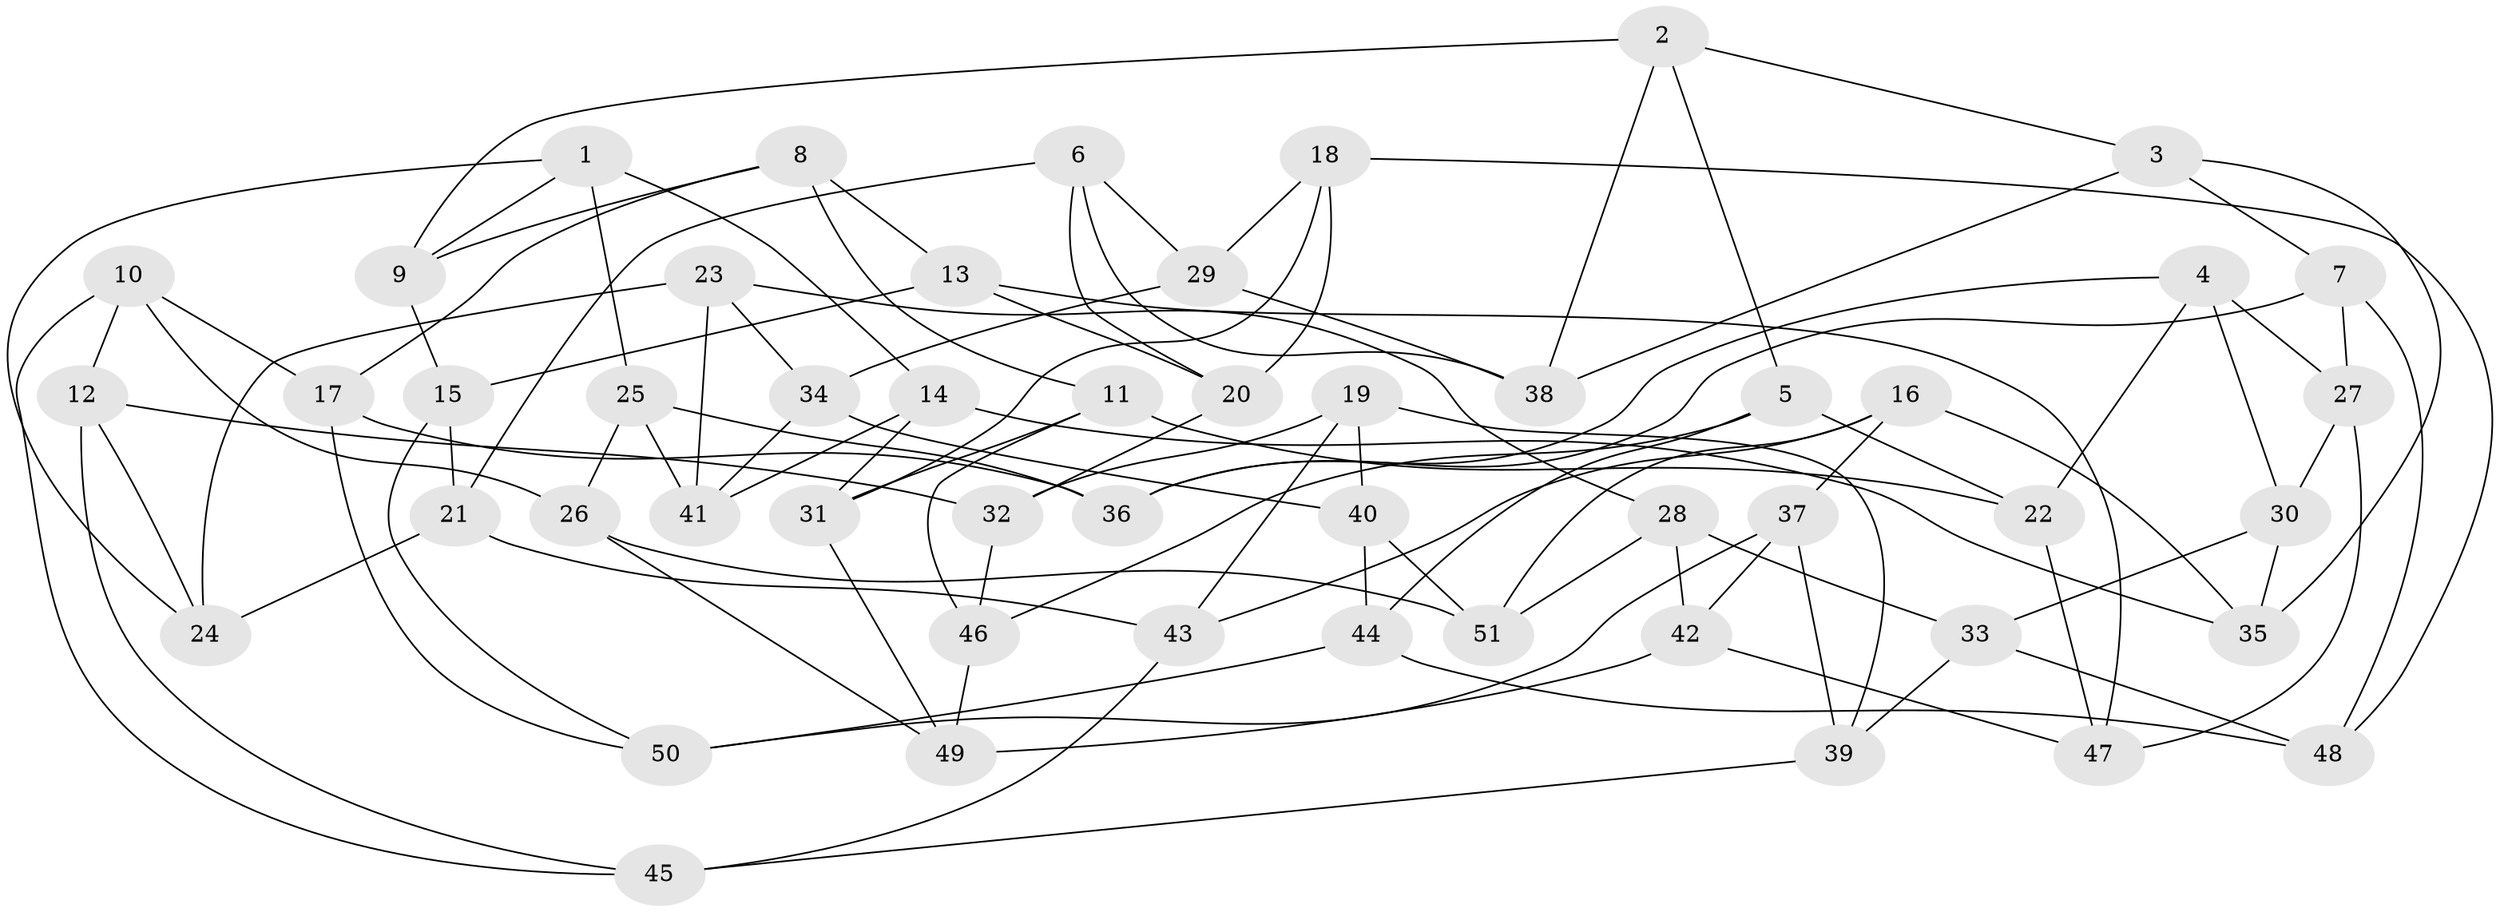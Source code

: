 // Generated by graph-tools (version 1.1) at 2025/57/03/09/25 04:57:20]
// undirected, 51 vertices, 102 edges
graph export_dot {
graph [start="1"]
  node [color=gray90,style=filled];
  1;
  2;
  3;
  4;
  5;
  6;
  7;
  8;
  9;
  10;
  11;
  12;
  13;
  14;
  15;
  16;
  17;
  18;
  19;
  20;
  21;
  22;
  23;
  24;
  25;
  26;
  27;
  28;
  29;
  30;
  31;
  32;
  33;
  34;
  35;
  36;
  37;
  38;
  39;
  40;
  41;
  42;
  43;
  44;
  45;
  46;
  47;
  48;
  49;
  50;
  51;
  1 -- 9;
  1 -- 24;
  1 -- 14;
  1 -- 25;
  2 -- 38;
  2 -- 5;
  2 -- 9;
  2 -- 3;
  3 -- 38;
  3 -- 35;
  3 -- 7;
  4 -- 30;
  4 -- 22;
  4 -- 36;
  4 -- 27;
  5 -- 46;
  5 -- 22;
  5 -- 44;
  6 -- 38;
  6 -- 21;
  6 -- 29;
  6 -- 20;
  7 -- 36;
  7 -- 48;
  7 -- 27;
  8 -- 11;
  8 -- 9;
  8 -- 13;
  8 -- 17;
  9 -- 15;
  10 -- 45;
  10 -- 26;
  10 -- 12;
  10 -- 17;
  11 -- 46;
  11 -- 31;
  11 -- 22;
  12 -- 32;
  12 -- 45;
  12 -- 24;
  13 -- 15;
  13 -- 20;
  13 -- 47;
  14 -- 35;
  14 -- 41;
  14 -- 31;
  15 -- 50;
  15 -- 21;
  16 -- 37;
  16 -- 35;
  16 -- 43;
  16 -- 51;
  17 -- 50;
  17 -- 36;
  18 -- 29;
  18 -- 48;
  18 -- 31;
  18 -- 20;
  19 -- 40;
  19 -- 39;
  19 -- 32;
  19 -- 43;
  20 -- 32;
  21 -- 43;
  21 -- 24;
  22 -- 47;
  23 -- 34;
  23 -- 24;
  23 -- 28;
  23 -- 41;
  25 -- 36;
  25 -- 41;
  25 -- 26;
  26 -- 51;
  26 -- 49;
  27 -- 47;
  27 -- 30;
  28 -- 33;
  28 -- 42;
  28 -- 51;
  29 -- 34;
  29 -- 38;
  30 -- 33;
  30 -- 35;
  31 -- 49;
  32 -- 46;
  33 -- 39;
  33 -- 48;
  34 -- 41;
  34 -- 40;
  37 -- 50;
  37 -- 42;
  37 -- 39;
  39 -- 45;
  40 -- 44;
  40 -- 51;
  42 -- 47;
  42 -- 49;
  43 -- 45;
  44 -- 50;
  44 -- 48;
  46 -- 49;
}
